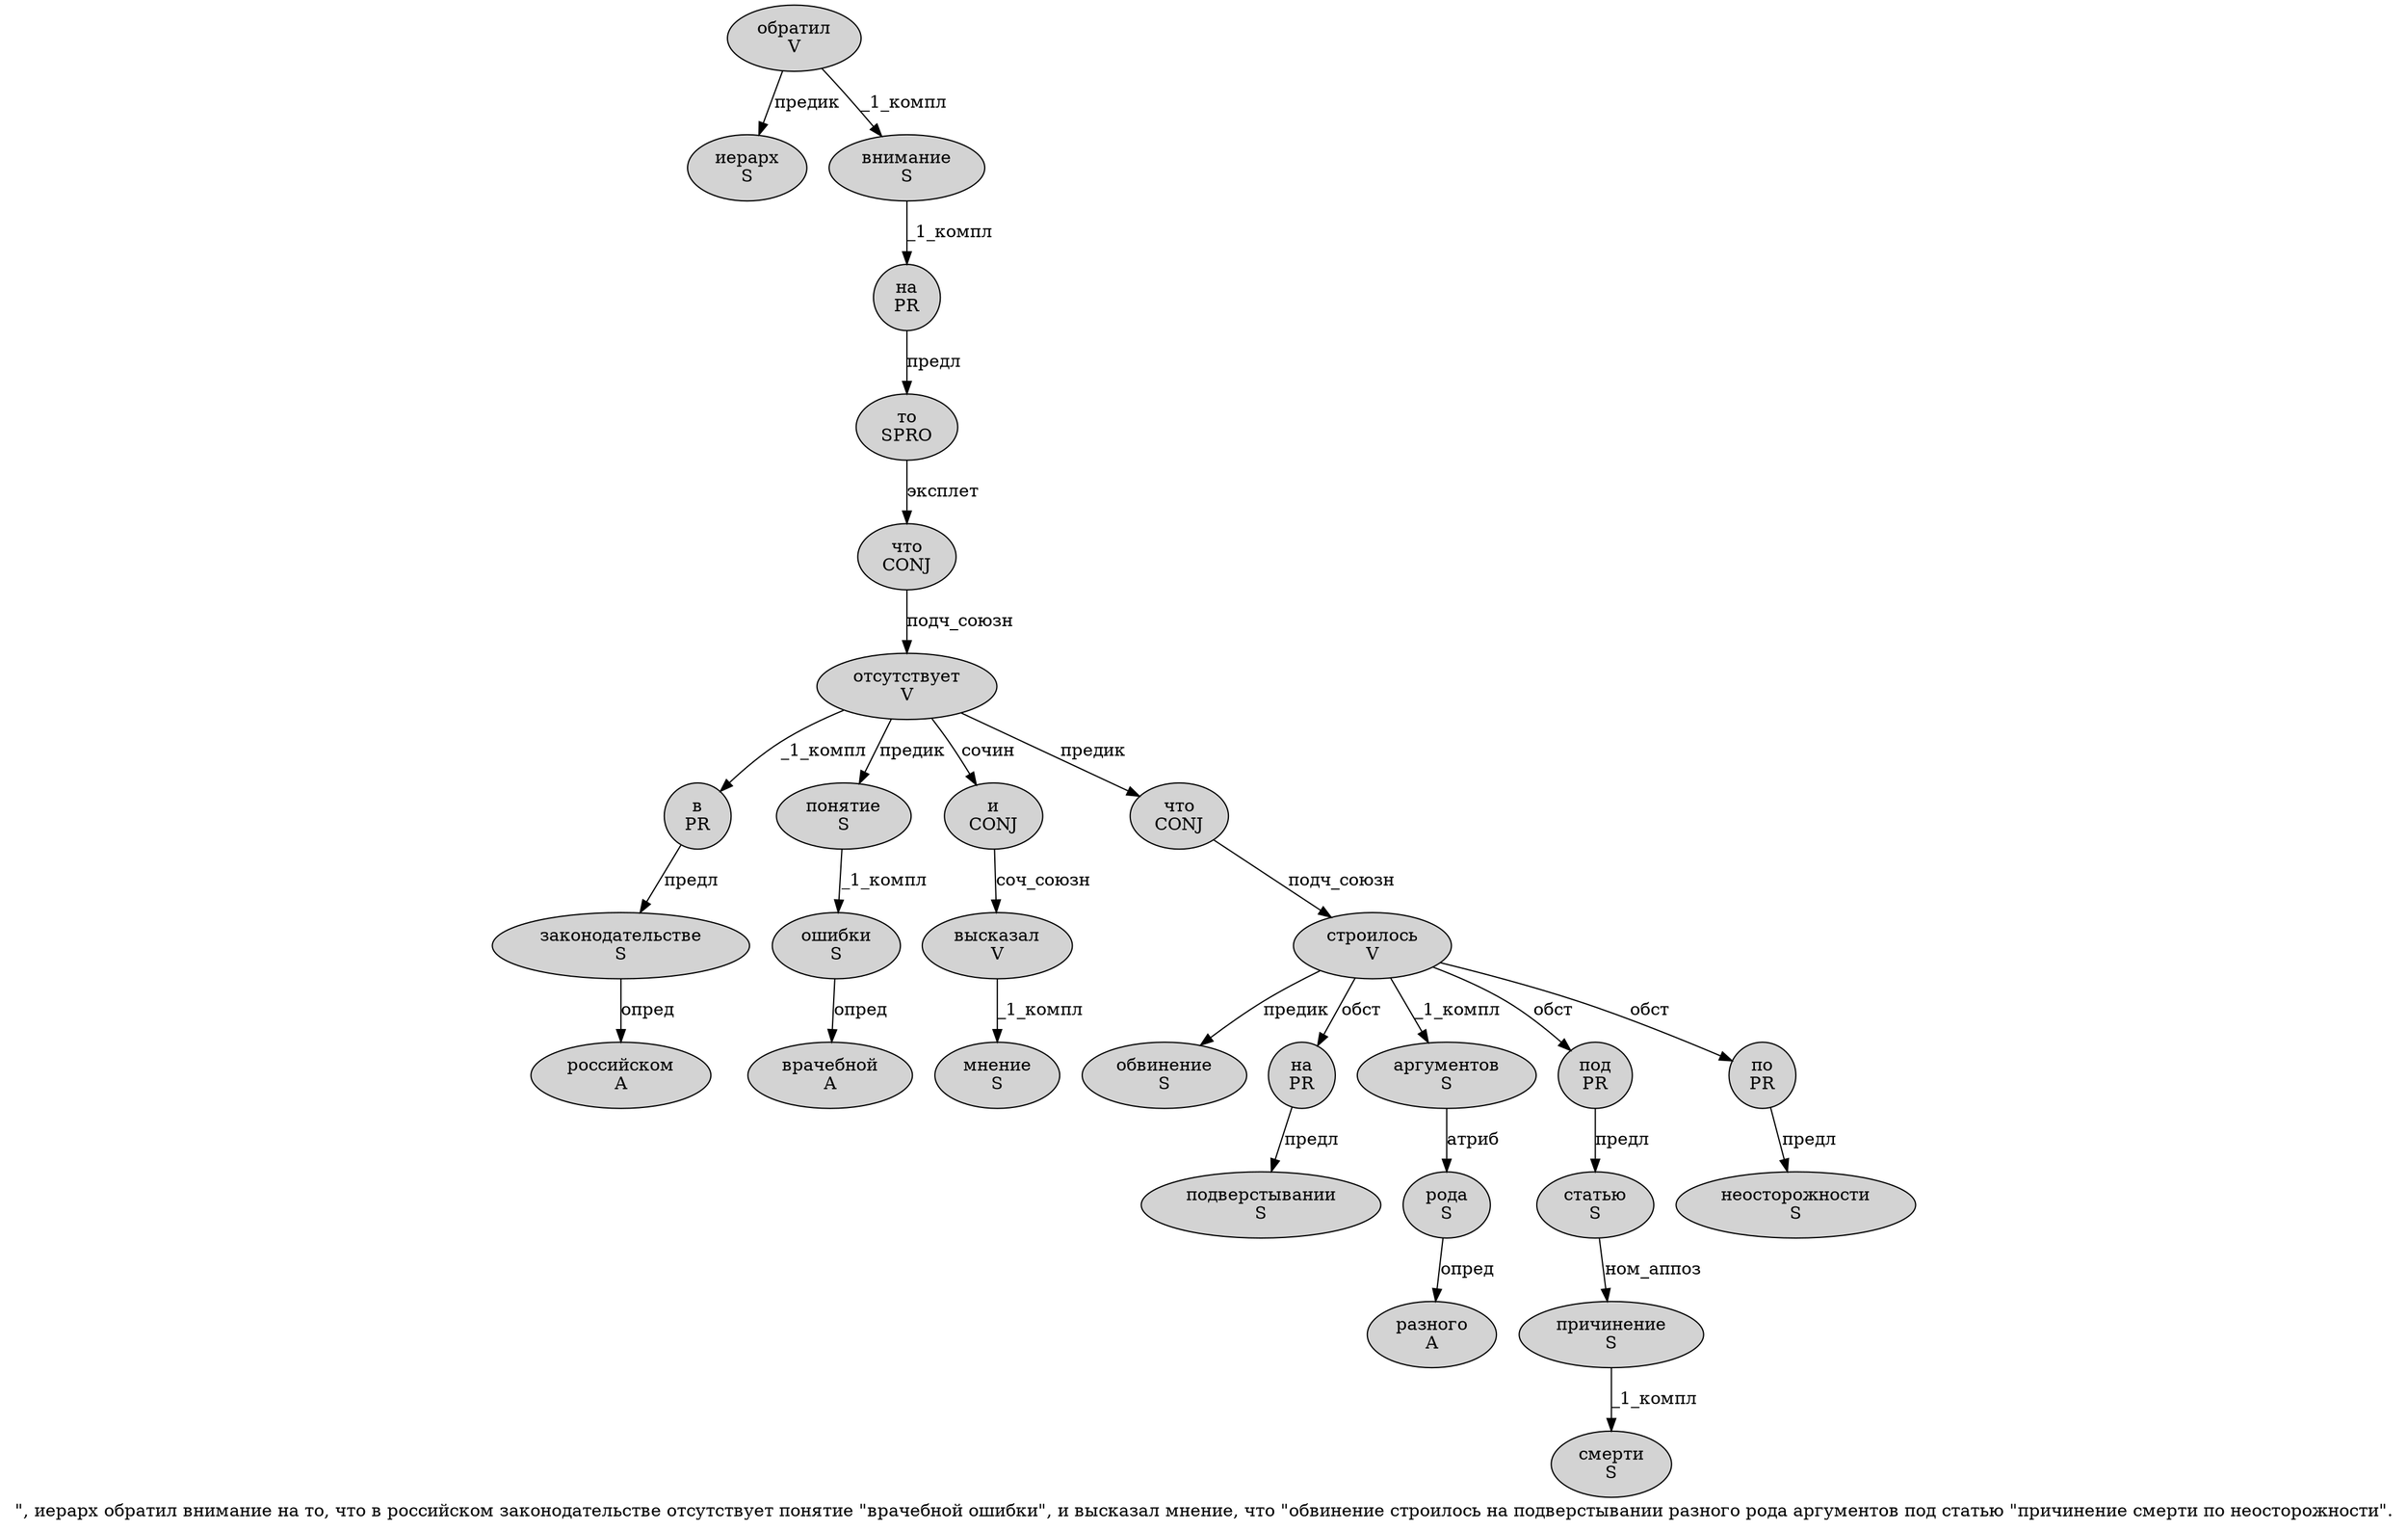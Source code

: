 digraph SENTENCE_1280 {
	graph [label="\", иерарх обратил внимание на то, что в российском законодательстве отсутствует понятие \"врачебной ошибки\", и высказал мнение, что \"обвинение строилось на подверстывании разного рода аргументов под статью \"причинение смерти по неосторожности\"."]
	node [style=filled]
		2 [label="иерарх
S" color="" fillcolor=lightgray penwidth=1 shape=ellipse]
		3 [label="обратил
V" color="" fillcolor=lightgray penwidth=1 shape=ellipse]
		4 [label="внимание
S" color="" fillcolor=lightgray penwidth=1 shape=ellipse]
		5 [label="на
PR" color="" fillcolor=lightgray penwidth=1 shape=ellipse]
		6 [label="то
SPRO" color="" fillcolor=lightgray penwidth=1 shape=ellipse]
		8 [label="что
CONJ" color="" fillcolor=lightgray penwidth=1 shape=ellipse]
		9 [label="в
PR" color="" fillcolor=lightgray penwidth=1 shape=ellipse]
		10 [label="российском
A" color="" fillcolor=lightgray penwidth=1 shape=ellipse]
		11 [label="законодательстве
S" color="" fillcolor=lightgray penwidth=1 shape=ellipse]
		12 [label="отсутствует
V" color="" fillcolor=lightgray penwidth=1 shape=ellipse]
		13 [label="понятие
S" color="" fillcolor=lightgray penwidth=1 shape=ellipse]
		15 [label="врачебной
A" color="" fillcolor=lightgray penwidth=1 shape=ellipse]
		16 [label="ошибки
S" color="" fillcolor=lightgray penwidth=1 shape=ellipse]
		19 [label="и
CONJ" color="" fillcolor=lightgray penwidth=1 shape=ellipse]
		20 [label="высказал
V" color="" fillcolor=lightgray penwidth=1 shape=ellipse]
		21 [label="мнение
S" color="" fillcolor=lightgray penwidth=1 shape=ellipse]
		23 [label="что
CONJ" color="" fillcolor=lightgray penwidth=1 shape=ellipse]
		25 [label="обвинение
S" color="" fillcolor=lightgray penwidth=1 shape=ellipse]
		26 [label="строилось
V" color="" fillcolor=lightgray penwidth=1 shape=ellipse]
		27 [label="на
PR" color="" fillcolor=lightgray penwidth=1 shape=ellipse]
		28 [label="подверстывании
S" color="" fillcolor=lightgray penwidth=1 shape=ellipse]
		29 [label="разного
A" color="" fillcolor=lightgray penwidth=1 shape=ellipse]
		30 [label="рода
S" color="" fillcolor=lightgray penwidth=1 shape=ellipse]
		31 [label="аргументов
S" color="" fillcolor=lightgray penwidth=1 shape=ellipse]
		32 [label="под
PR" color="" fillcolor=lightgray penwidth=1 shape=ellipse]
		33 [label="статью
S" color="" fillcolor=lightgray penwidth=1 shape=ellipse]
		35 [label="причинение
S" color="" fillcolor=lightgray penwidth=1 shape=ellipse]
		36 [label="смерти
S" color="" fillcolor=lightgray penwidth=1 shape=ellipse]
		37 [label="по
PR" color="" fillcolor=lightgray penwidth=1 shape=ellipse]
		38 [label="неосторожности
S" color="" fillcolor=lightgray penwidth=1 shape=ellipse]
			35 -> 36 [label="_1_компл"]
			3 -> 2 [label="предик"]
			3 -> 4 [label="_1_компл"]
			30 -> 29 [label="опред"]
			4 -> 5 [label="_1_компл"]
			16 -> 15 [label="опред"]
			8 -> 12 [label="подч_союзн"]
			31 -> 30 [label="атриб"]
			32 -> 33 [label="предл"]
			5 -> 6 [label="предл"]
			19 -> 20 [label="соч_союзн"]
			9 -> 11 [label="предл"]
			23 -> 26 [label="подч_союзн"]
			37 -> 38 [label="предл"]
			27 -> 28 [label="предл"]
			11 -> 10 [label="опред"]
			13 -> 16 [label="_1_компл"]
			20 -> 21 [label="_1_компл"]
			12 -> 9 [label="_1_компл"]
			12 -> 13 [label="предик"]
			12 -> 19 [label="сочин"]
			12 -> 23 [label="предик"]
			26 -> 25 [label="предик"]
			26 -> 27 [label="обст"]
			26 -> 31 [label="_1_компл"]
			26 -> 32 [label="обст"]
			26 -> 37 [label="обст"]
			33 -> 35 [label="ном_аппоз"]
			6 -> 8 [label="эксплет"]
}